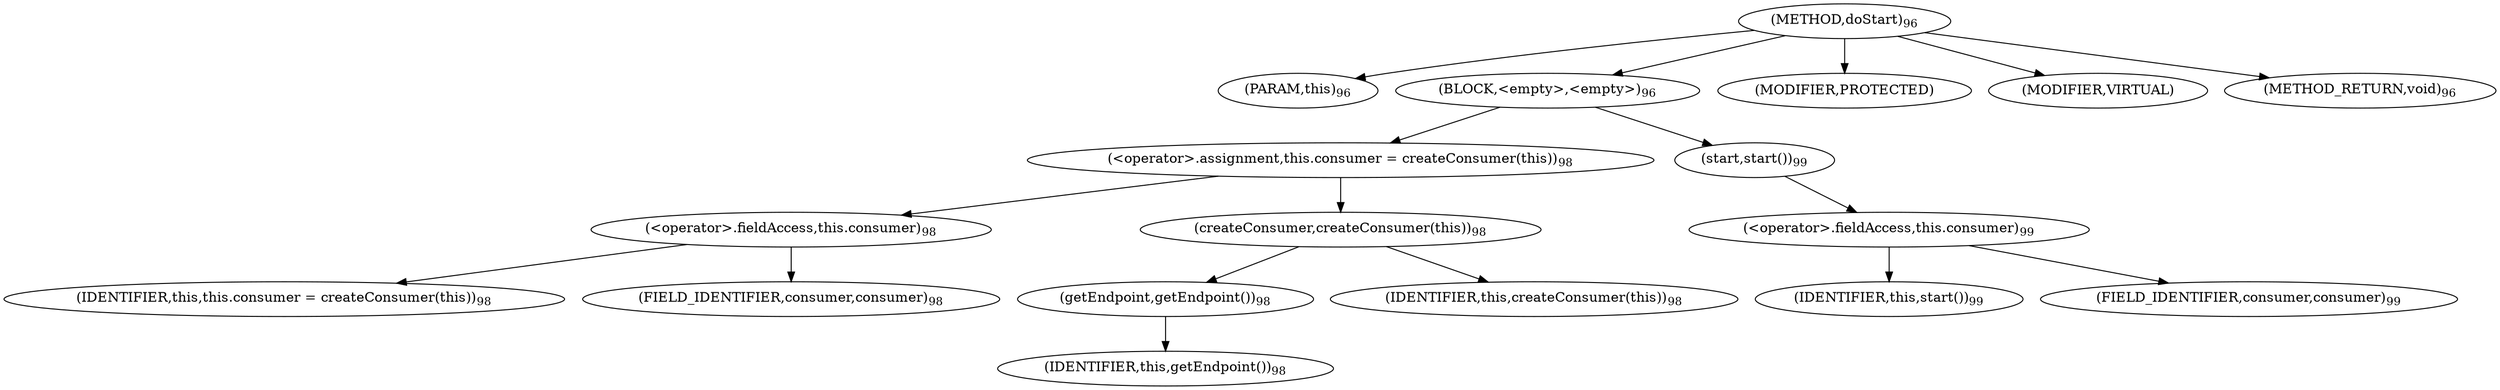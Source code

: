 digraph "doStart" {  
"185" [label = <(METHOD,doStart)<SUB>96</SUB>> ]
"20" [label = <(PARAM,this)<SUB>96</SUB>> ]
"186" [label = <(BLOCK,&lt;empty&gt;,&lt;empty&gt;)<SUB>96</SUB>> ]
"187" [label = <(&lt;operator&gt;.assignment,this.consumer = createConsumer(this))<SUB>98</SUB>> ]
"188" [label = <(&lt;operator&gt;.fieldAccess,this.consumer)<SUB>98</SUB>> ]
"189" [label = <(IDENTIFIER,this,this.consumer = createConsumer(this))<SUB>98</SUB>> ]
"190" [label = <(FIELD_IDENTIFIER,consumer,consumer)<SUB>98</SUB>> ]
"191" [label = <(createConsumer,createConsumer(this))<SUB>98</SUB>> ]
"192" [label = <(getEndpoint,getEndpoint())<SUB>98</SUB>> ]
"21" [label = <(IDENTIFIER,this,getEndpoint())<SUB>98</SUB>> ]
"19" [label = <(IDENTIFIER,this,createConsumer(this))<SUB>98</SUB>> ]
"193" [label = <(start,start())<SUB>99</SUB>> ]
"194" [label = <(&lt;operator&gt;.fieldAccess,this.consumer)<SUB>99</SUB>> ]
"195" [label = <(IDENTIFIER,this,start())<SUB>99</SUB>> ]
"196" [label = <(FIELD_IDENTIFIER,consumer,consumer)<SUB>99</SUB>> ]
"197" [label = <(MODIFIER,PROTECTED)> ]
"198" [label = <(MODIFIER,VIRTUAL)> ]
"199" [label = <(METHOD_RETURN,void)<SUB>96</SUB>> ]
  "185" -> "20" 
  "185" -> "186" 
  "185" -> "197" 
  "185" -> "198" 
  "185" -> "199" 
  "186" -> "187" 
  "186" -> "193" 
  "187" -> "188" 
  "187" -> "191" 
  "188" -> "189" 
  "188" -> "190" 
  "191" -> "192" 
  "191" -> "19" 
  "192" -> "21" 
  "193" -> "194" 
  "194" -> "195" 
  "194" -> "196" 
}
